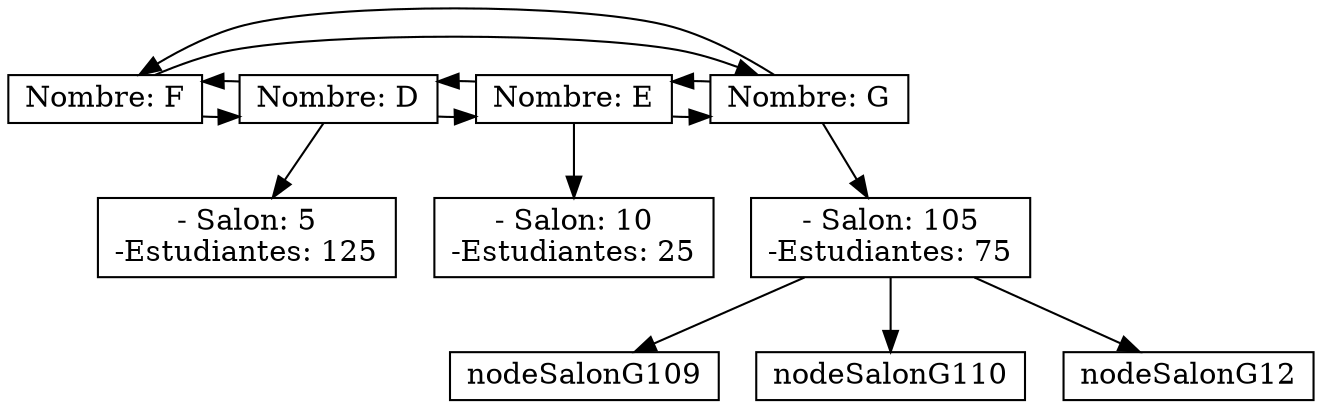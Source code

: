 digraph USUARIOS {
node[shape = box,height=.1];

nodeLC_EDIFICIOF[label = "Nombre: F",group=1];
nodeLC_EDIFICIOD[label = "Nombre: D",group=1];
nodeLC_EDIFICIOE[label = "Nombre: E",group=1];
nodeLC_EDIFICIOG[label = "Nombre: G",group=1];
{ rank = same;
nodeLC_EDIFICIOF;
nodeLC_EDIFICIOD;
nodeLC_EDIFICIOE;
nodeLC_EDIFICIOG;
}
nodeLC_EDIFICIOF -> nodeLC_EDIFICIOD;
nodeLC_EDIFICIOF -> nodeLC_EDIFICIOG;
nodeLC_EDIFICIOD -> nodeLC_EDIFICIOE;
nodeLC_EDIFICIOD -> nodeLC_EDIFICIOF;
nodeLC_EDIFICIOE -> nodeLC_EDIFICIOG;
nodeLC_EDIFICIOE -> nodeLC_EDIFICIOD;
nodeLC_EDIFICIOG -> nodeLC_EDIFICIOF;
nodeLC_EDIFICIOG -> nodeLC_EDIFICIOE;
subgraph{
nodeSalonG105[label="- Salon: 105\n-Estudiantes: 75"];
nodeSalonG105[label="- Salon: 105\n-Estudiantes: 75"];
nodeSalonG105[label="- Salon: 105\n-Estudiantes: 75"];
nodeSalonG105[label="- Salon: 105\n-Estudiantes: 75"];
nodeLC_EDIFICIOG -> nodeSalonG105;
nodeSalonG105 -> nodeSalonG109
nodeSalonG105 -> nodeSalonG110
nodeSalonG105 -> nodeSalonG12
}
subgraph{
nodeSalonE10[label="- Salon: 10\n-Estudiantes: 25"];
nodeLC_EDIFICIOE -> nodeSalonE10;
}
subgraph{
nodeSalonD5[label="- Salon: 5\n-Estudiantes: 125"];
nodeLC_EDIFICIOD -> nodeSalonD5;
}
subgraph{
}
}